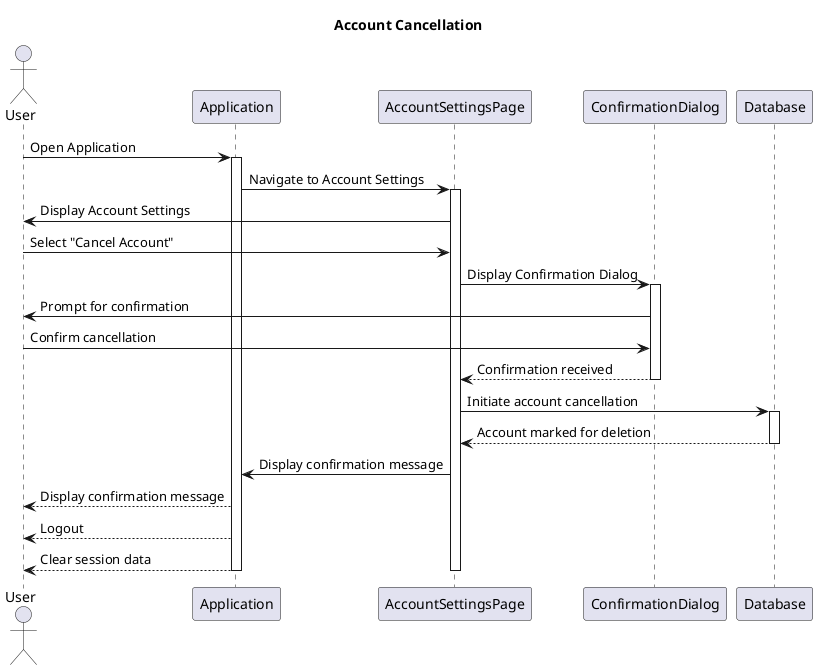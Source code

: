 @startuml
title Account Cancellation

actor User
participant Application
participant AccountSettingsPage
participant ConfirmationDialog
participant Database

User -> Application: Open Application
activate Application
Application -> AccountSettingsPage: Navigate to Account Settings
activate AccountSettingsPage
AccountSettingsPage -> User: Display Account Settings
User -> AccountSettingsPage: Select "Cancel Account"
AccountSettingsPage -> ConfirmationDialog: Display Confirmation Dialog
activate ConfirmationDialog
ConfirmationDialog -> User: Prompt for confirmation
User -> ConfirmationDialog: Confirm cancellation
ConfirmationDialog --> AccountSettingsPage: Confirmation received
deactivate ConfirmationDialog
AccountSettingsPage -> Database: Initiate account cancellation
activate Database
Database --> AccountSettingsPage: Account marked for deletion
deactivate Database
AccountSettingsPage -> Application: Display confirmation message
Application --> User: Display confirmation message
Application --> User: Logout
Application --> User: Clear session data
deactivate AccountSettingsPage
deactivate Application

@enduml